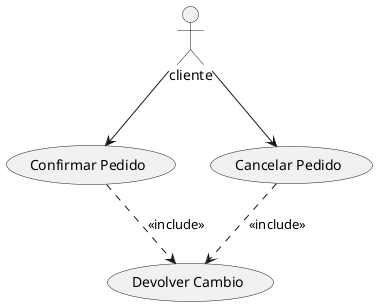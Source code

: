 @startuml
actor cliente as C

C-->(Confirmar Pedido)
C-->(Cancelar Pedido)
(Cancelar Pedido) ..> (Devolver Cambio) : <<include>>
(Confirmar Pedido) ..> (Devolver Cambio) : <<include>>
@enduml